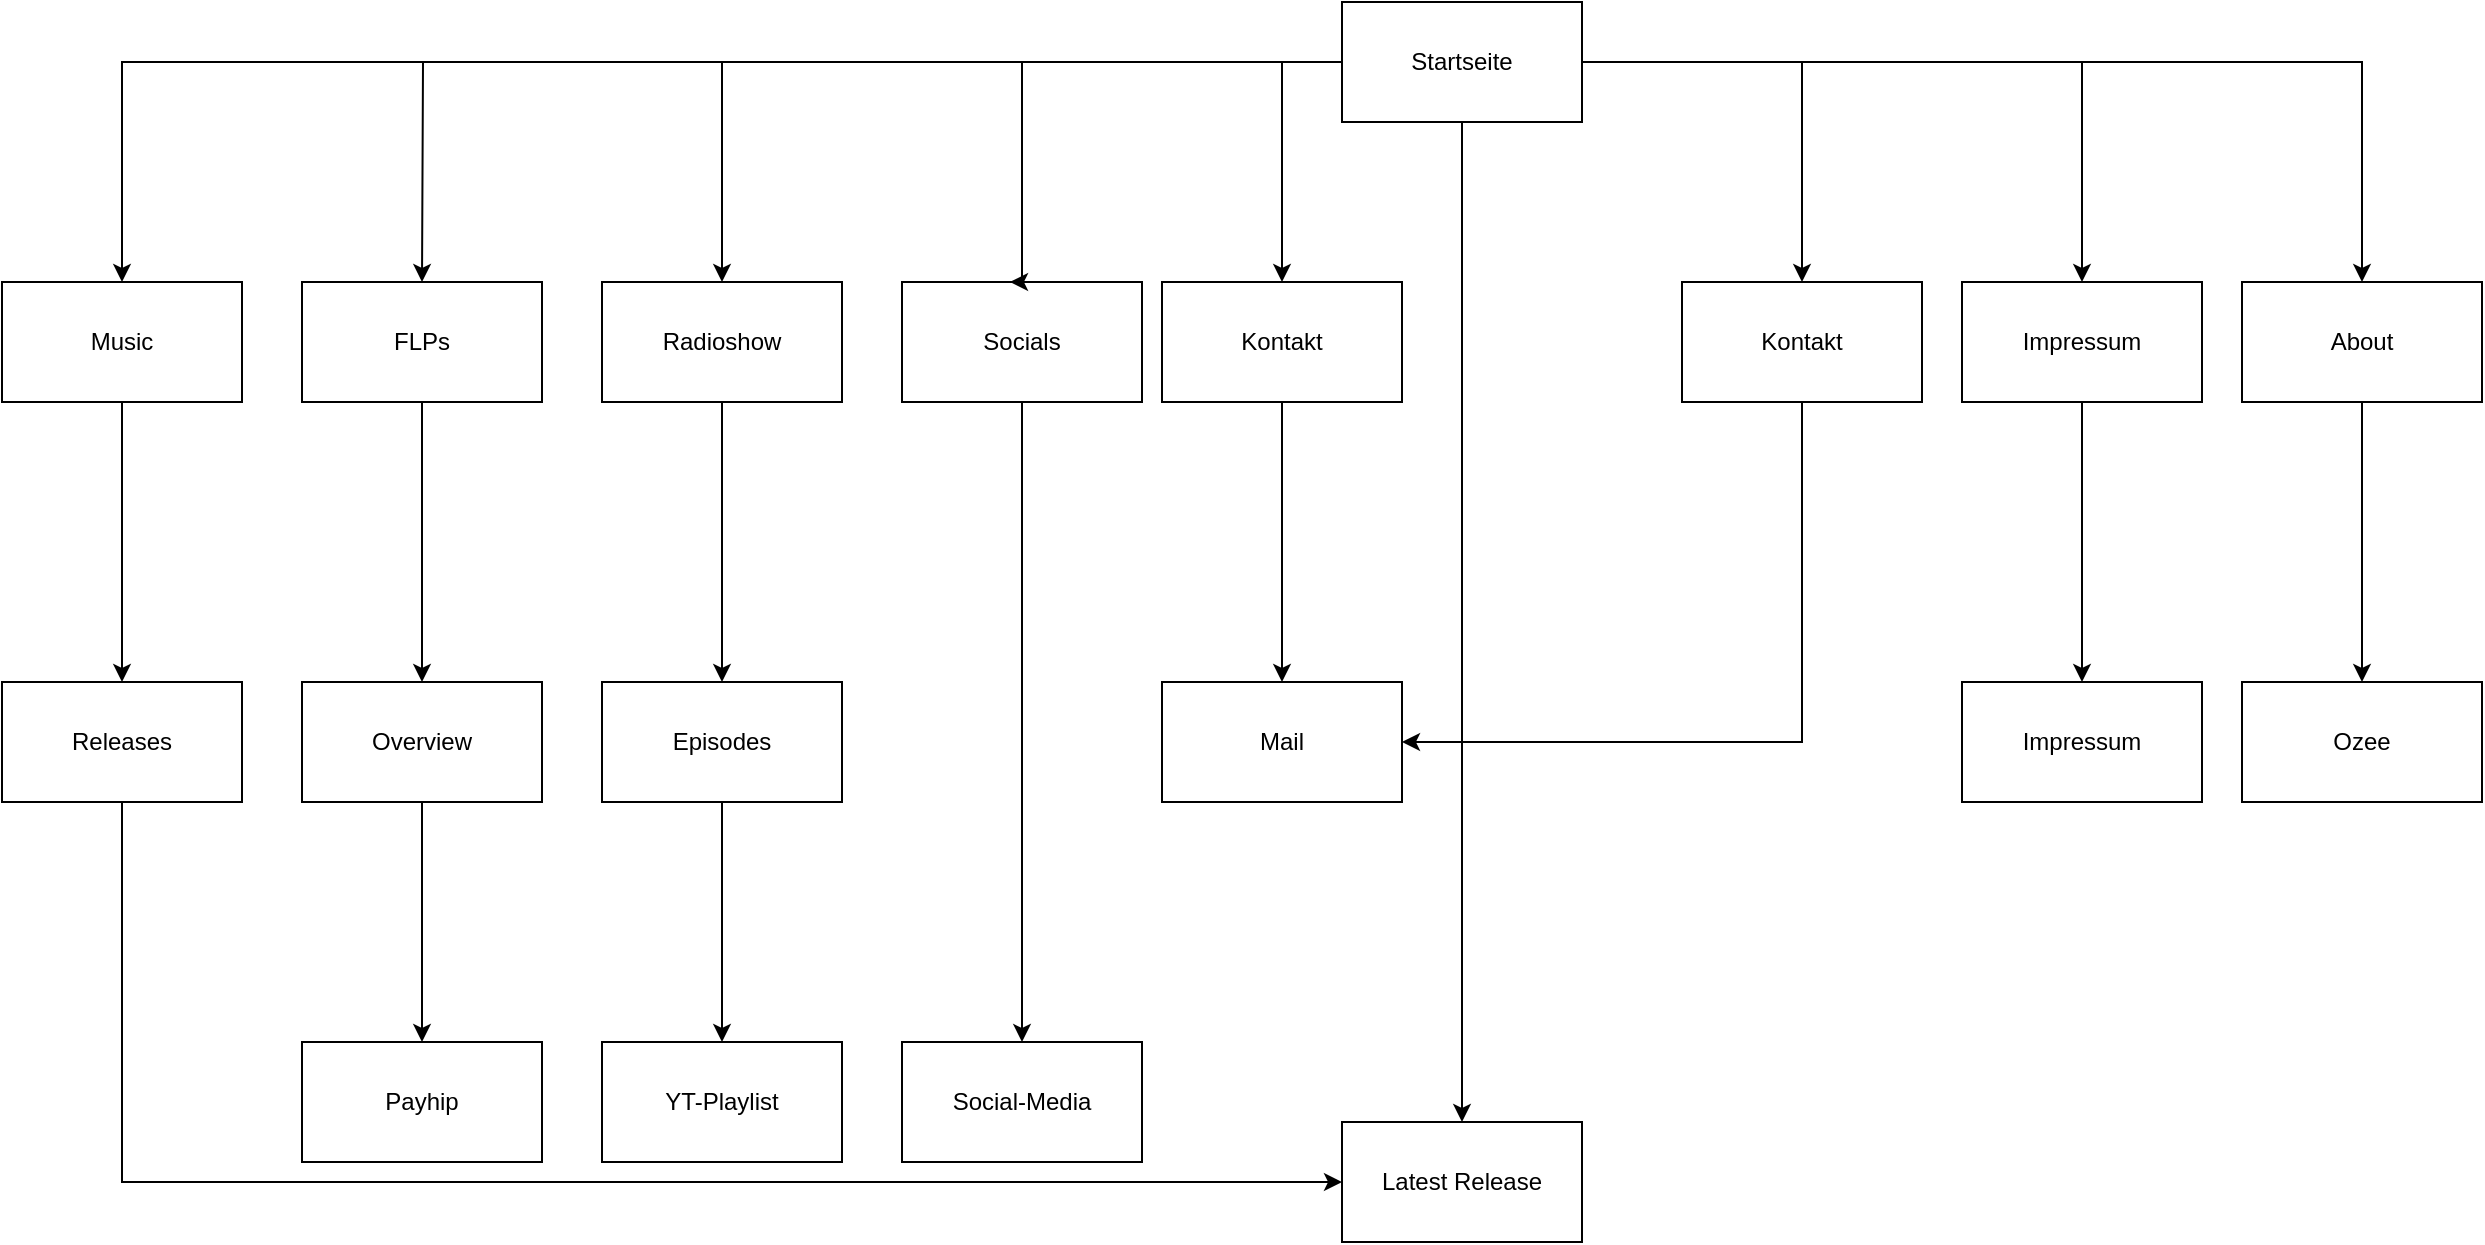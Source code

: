 <mxfile version="22.0.4" type="github">
  <diagram name="Seite-1" id="8oEPixKDPLuXeehc6DzP">
    <mxGraphModel dx="2261" dy="910" grid="1" gridSize="10" guides="1" tooltips="1" connect="1" arrows="1" fold="1" page="1" pageScale="1" pageWidth="827" pageHeight="1169" math="0" shadow="0">
      <root>
        <mxCell id="0" />
        <mxCell id="1" parent="0" />
        <mxCell id="EOXnEMDh8wAFOggl0lUm-9" style="edgeStyle=orthogonalEdgeStyle;rounded=0;orthogonalLoop=1;jettySize=auto;html=1;entryX=0.5;entryY=0;entryDx=0;entryDy=0;" edge="1" parent="1" source="EOXnEMDh8wAFOggl0lUm-4" target="EOXnEMDh8wAFOggl0lUm-6">
          <mxGeometry relative="1" as="geometry" />
        </mxCell>
        <mxCell id="EOXnEMDh8wAFOggl0lUm-10" style="edgeStyle=orthogonalEdgeStyle;rounded=0;orthogonalLoop=1;jettySize=auto;html=1;entryX=0.5;entryY=0;entryDx=0;entryDy=0;" edge="1" parent="1" source="EOXnEMDh8wAFOggl0lUm-4" target="EOXnEMDh8wAFOggl0lUm-7">
          <mxGeometry relative="1" as="geometry" />
        </mxCell>
        <mxCell id="EOXnEMDh8wAFOggl0lUm-11" style="edgeStyle=orthogonalEdgeStyle;rounded=0;orthogonalLoop=1;jettySize=auto;html=1;entryX=0.5;entryY=0;entryDx=0;entryDy=0;" edge="1" parent="1" source="EOXnEMDh8wAFOggl0lUm-4" target="EOXnEMDh8wAFOggl0lUm-8">
          <mxGeometry relative="1" as="geometry" />
        </mxCell>
        <mxCell id="EOXnEMDh8wAFOggl0lUm-12" style="edgeStyle=orthogonalEdgeStyle;rounded=0;orthogonalLoop=1;jettySize=auto;html=1;" edge="1" parent="1" source="EOXnEMDh8wAFOggl0lUm-4">
          <mxGeometry relative="1" as="geometry">
            <mxPoint x="-100" y="420" as="targetPoint" />
          </mxGeometry>
        </mxCell>
        <mxCell id="EOXnEMDh8wAFOggl0lUm-23" style="edgeStyle=orthogonalEdgeStyle;rounded=0;orthogonalLoop=1;jettySize=auto;html=1;entryX=0.5;entryY=0;entryDx=0;entryDy=0;" edge="1" parent="1" source="EOXnEMDh8wAFOggl0lUm-4" target="EOXnEMDh8wAFOggl0lUm-20">
          <mxGeometry relative="1" as="geometry" />
        </mxCell>
        <mxCell id="EOXnEMDh8wAFOggl0lUm-29" style="edgeStyle=orthogonalEdgeStyle;rounded=0;orthogonalLoop=1;jettySize=auto;html=1;entryX=0.5;entryY=0;entryDx=0;entryDy=0;" edge="1" parent="1" source="EOXnEMDh8wAFOggl0lUm-4" target="EOXnEMDh8wAFOggl0lUm-15">
          <mxGeometry relative="1" as="geometry">
            <Array as="points">
              <mxPoint x="330" y="310" />
            </Array>
          </mxGeometry>
        </mxCell>
        <mxCell id="EOXnEMDh8wAFOggl0lUm-30" style="edgeStyle=orthogonalEdgeStyle;rounded=0;orthogonalLoop=1;jettySize=auto;html=1;entryX=0.5;entryY=0;entryDx=0;entryDy=0;" edge="1" parent="1" source="EOXnEMDh8wAFOggl0lUm-4" target="EOXnEMDh8wAFOggl0lUm-14">
          <mxGeometry relative="1" as="geometry" />
        </mxCell>
        <mxCell id="EOXnEMDh8wAFOggl0lUm-31" style="edgeStyle=orthogonalEdgeStyle;rounded=0;orthogonalLoop=1;jettySize=auto;html=1;entryX=0.5;entryY=0;entryDx=0;entryDy=0;" edge="1" parent="1" source="EOXnEMDh8wAFOggl0lUm-4" target="EOXnEMDh8wAFOggl0lUm-16">
          <mxGeometry relative="1" as="geometry" />
        </mxCell>
        <mxCell id="EOXnEMDh8wAFOggl0lUm-4" value="Startseite" style="rounded=0;whiteSpace=wrap;html=1;" vertex="1" parent="1">
          <mxGeometry x="360" y="280" width="120" height="60" as="geometry" />
        </mxCell>
        <mxCell id="EOXnEMDh8wAFOggl0lUm-42" style="edgeStyle=orthogonalEdgeStyle;rounded=0;orthogonalLoop=1;jettySize=auto;html=1;entryX=1;entryY=0.5;entryDx=0;entryDy=0;" edge="1" parent="1" source="EOXnEMDh8wAFOggl0lUm-6" target="EOXnEMDh8wAFOggl0lUm-38">
          <mxGeometry relative="1" as="geometry">
            <Array as="points">
              <mxPoint x="590" y="650" />
            </Array>
          </mxGeometry>
        </mxCell>
        <mxCell id="EOXnEMDh8wAFOggl0lUm-6" value="Kontakt" style="rounded=0;whiteSpace=wrap;html=1;" vertex="1" parent="1">
          <mxGeometry x="530" y="420" width="120" height="60" as="geometry" />
        </mxCell>
        <mxCell id="EOXnEMDh8wAFOggl0lUm-43" style="edgeStyle=orthogonalEdgeStyle;rounded=0;orthogonalLoop=1;jettySize=auto;html=1;" edge="1" parent="1" source="EOXnEMDh8wAFOggl0lUm-7" target="EOXnEMDh8wAFOggl0lUm-44">
          <mxGeometry relative="1" as="geometry">
            <mxPoint x="730" y="610" as="targetPoint" />
          </mxGeometry>
        </mxCell>
        <mxCell id="EOXnEMDh8wAFOggl0lUm-7" value="Impressum" style="rounded=0;whiteSpace=wrap;html=1;" vertex="1" parent="1">
          <mxGeometry x="670" y="420" width="120" height="60" as="geometry" />
        </mxCell>
        <mxCell id="EOXnEMDh8wAFOggl0lUm-46" style="edgeStyle=orthogonalEdgeStyle;rounded=0;orthogonalLoop=1;jettySize=auto;html=1;entryX=0.5;entryY=0;entryDx=0;entryDy=0;" edge="1" parent="1" source="EOXnEMDh8wAFOggl0lUm-8" target="EOXnEMDh8wAFOggl0lUm-45">
          <mxGeometry relative="1" as="geometry" />
        </mxCell>
        <mxCell id="EOXnEMDh8wAFOggl0lUm-8" value="About" style="rounded=0;whiteSpace=wrap;html=1;" vertex="1" parent="1">
          <mxGeometry x="810" y="420" width="120" height="60" as="geometry" />
        </mxCell>
        <mxCell id="EOXnEMDh8wAFOggl0lUm-26" style="edgeStyle=orthogonalEdgeStyle;rounded=0;orthogonalLoop=1;jettySize=auto;html=1;" edge="1" parent="1" source="EOXnEMDh8wAFOggl0lUm-13" target="EOXnEMDh8wAFOggl0lUm-25">
          <mxGeometry relative="1" as="geometry" />
        </mxCell>
        <mxCell id="EOXnEMDh8wAFOggl0lUm-13" value="FLPs" style="rounded=0;whiteSpace=wrap;html=1;" vertex="1" parent="1">
          <mxGeometry x="-160" y="420" width="120" height="60" as="geometry" />
        </mxCell>
        <mxCell id="EOXnEMDh8wAFOggl0lUm-35" style="edgeStyle=orthogonalEdgeStyle;rounded=0;orthogonalLoop=1;jettySize=auto;html=1;entryX=0.5;entryY=0;entryDx=0;entryDy=0;" edge="1" parent="1" source="EOXnEMDh8wAFOggl0lUm-14" target="EOXnEMDh8wAFOggl0lUm-34">
          <mxGeometry relative="1" as="geometry" />
        </mxCell>
        <mxCell id="EOXnEMDh8wAFOggl0lUm-14" value="Radioshow" style="rounded=0;whiteSpace=wrap;html=1;" vertex="1" parent="1">
          <mxGeometry x="-10" y="420" width="120" height="60" as="geometry" />
        </mxCell>
        <mxCell id="EOXnEMDh8wAFOggl0lUm-39" style="edgeStyle=orthogonalEdgeStyle;rounded=0;orthogonalLoop=1;jettySize=auto;html=1;entryX=0.5;entryY=0;entryDx=0;entryDy=0;" edge="1" parent="1" source="EOXnEMDh8wAFOggl0lUm-15" target="EOXnEMDh8wAFOggl0lUm-38">
          <mxGeometry relative="1" as="geometry" />
        </mxCell>
        <mxCell id="EOXnEMDh8wAFOggl0lUm-15" value="Kontakt" style="rounded=0;whiteSpace=wrap;html=1;" vertex="1" parent="1">
          <mxGeometry x="270" y="420" width="120" height="60" as="geometry" />
        </mxCell>
        <mxCell id="EOXnEMDh8wAFOggl0lUm-19" style="edgeStyle=orthogonalEdgeStyle;rounded=0;orthogonalLoop=1;jettySize=auto;html=1;entryX=0.5;entryY=0;entryDx=0;entryDy=0;" edge="1" parent="1" source="EOXnEMDh8wAFOggl0lUm-16" target="EOXnEMDh8wAFOggl0lUm-17">
          <mxGeometry relative="1" as="geometry" />
        </mxCell>
        <mxCell id="EOXnEMDh8wAFOggl0lUm-16" value="Music" style="rounded=0;whiteSpace=wrap;html=1;" vertex="1" parent="1">
          <mxGeometry x="-310" y="420" width="120" height="60" as="geometry" />
        </mxCell>
        <mxCell id="EOXnEMDh8wAFOggl0lUm-21" style="edgeStyle=orthogonalEdgeStyle;rounded=0;orthogonalLoop=1;jettySize=auto;html=1;entryX=0;entryY=0.5;entryDx=0;entryDy=0;" edge="1" parent="1" source="EOXnEMDh8wAFOggl0lUm-17" target="EOXnEMDh8wAFOggl0lUm-20">
          <mxGeometry relative="1" as="geometry">
            <Array as="points">
              <mxPoint x="-250" y="870" />
            </Array>
          </mxGeometry>
        </mxCell>
        <mxCell id="EOXnEMDh8wAFOggl0lUm-17" value="Releases" style="rounded=0;whiteSpace=wrap;html=1;" vertex="1" parent="1">
          <mxGeometry x="-310" y="620" width="120" height="60" as="geometry" />
        </mxCell>
        <mxCell id="EOXnEMDh8wAFOggl0lUm-20" value="Latest Release" style="rounded=0;whiteSpace=wrap;html=1;" vertex="1" parent="1">
          <mxGeometry x="360" y="840" width="120" height="60" as="geometry" />
        </mxCell>
        <mxCell id="EOXnEMDh8wAFOggl0lUm-28" style="edgeStyle=orthogonalEdgeStyle;rounded=0;orthogonalLoop=1;jettySize=auto;html=1;entryX=0.5;entryY=0;entryDx=0;entryDy=0;" edge="1" parent="1" source="EOXnEMDh8wAFOggl0lUm-25" target="EOXnEMDh8wAFOggl0lUm-27">
          <mxGeometry relative="1" as="geometry" />
        </mxCell>
        <mxCell id="EOXnEMDh8wAFOggl0lUm-25" value="Overview" style="rounded=0;whiteSpace=wrap;html=1;" vertex="1" parent="1">
          <mxGeometry x="-160" y="620" width="120" height="60" as="geometry" />
        </mxCell>
        <mxCell id="EOXnEMDh8wAFOggl0lUm-27" value="Payhip" style="rounded=0;whiteSpace=wrap;html=1;" vertex="1" parent="1">
          <mxGeometry x="-160" y="800" width="120" height="60" as="geometry" />
        </mxCell>
        <mxCell id="EOXnEMDh8wAFOggl0lUm-40" style="edgeStyle=orthogonalEdgeStyle;rounded=0;orthogonalLoop=1;jettySize=auto;html=1;" edge="1" parent="1" source="EOXnEMDh8wAFOggl0lUm-32" target="EOXnEMDh8wAFOggl0lUm-41">
          <mxGeometry relative="1" as="geometry">
            <mxPoint x="340" y="950" as="targetPoint" />
          </mxGeometry>
        </mxCell>
        <mxCell id="EOXnEMDh8wAFOggl0lUm-32" value="Socials" style="rounded=0;whiteSpace=wrap;html=1;" vertex="1" parent="1">
          <mxGeometry x="140" y="420" width="120" height="60" as="geometry" />
        </mxCell>
        <mxCell id="EOXnEMDh8wAFOggl0lUm-33" style="edgeStyle=orthogonalEdgeStyle;rounded=0;orthogonalLoop=1;jettySize=auto;html=1;entryX=0.45;entryY=0;entryDx=0;entryDy=0;entryPerimeter=0;" edge="1" parent="1" source="EOXnEMDh8wAFOggl0lUm-4" target="EOXnEMDh8wAFOggl0lUm-32">
          <mxGeometry relative="1" as="geometry">
            <Array as="points">
              <mxPoint x="200" y="310" />
              <mxPoint x="200" y="420" />
            </Array>
          </mxGeometry>
        </mxCell>
        <mxCell id="EOXnEMDh8wAFOggl0lUm-37" style="edgeStyle=orthogonalEdgeStyle;rounded=0;orthogonalLoop=1;jettySize=auto;html=1;entryX=0.5;entryY=0;entryDx=0;entryDy=0;" edge="1" parent="1" source="EOXnEMDh8wAFOggl0lUm-34" target="EOXnEMDh8wAFOggl0lUm-36">
          <mxGeometry relative="1" as="geometry" />
        </mxCell>
        <mxCell id="EOXnEMDh8wAFOggl0lUm-34" value="Episodes" style="rounded=0;whiteSpace=wrap;html=1;" vertex="1" parent="1">
          <mxGeometry x="-10" y="620" width="120" height="60" as="geometry" />
        </mxCell>
        <mxCell id="EOXnEMDh8wAFOggl0lUm-36" value="YT-Playlist" style="rounded=0;whiteSpace=wrap;html=1;" vertex="1" parent="1">
          <mxGeometry x="-10" y="800" width="120" height="60" as="geometry" />
        </mxCell>
        <mxCell id="EOXnEMDh8wAFOggl0lUm-38" value="Mail" style="rounded=0;whiteSpace=wrap;html=1;" vertex="1" parent="1">
          <mxGeometry x="270" y="620" width="120" height="60" as="geometry" />
        </mxCell>
        <mxCell id="EOXnEMDh8wAFOggl0lUm-41" value="Social-Media" style="rounded=0;whiteSpace=wrap;html=1;" vertex="1" parent="1">
          <mxGeometry x="140" y="800" width="120" height="60" as="geometry" />
        </mxCell>
        <mxCell id="EOXnEMDh8wAFOggl0lUm-44" value="Impressum" style="rounded=0;whiteSpace=wrap;html=1;" vertex="1" parent="1">
          <mxGeometry x="670" y="620" width="120" height="60" as="geometry" />
        </mxCell>
        <mxCell id="EOXnEMDh8wAFOggl0lUm-45" value="Ozee" style="rounded=0;whiteSpace=wrap;html=1;" vertex="1" parent="1">
          <mxGeometry x="810" y="620" width="120" height="60" as="geometry" />
        </mxCell>
      </root>
    </mxGraphModel>
  </diagram>
</mxfile>
